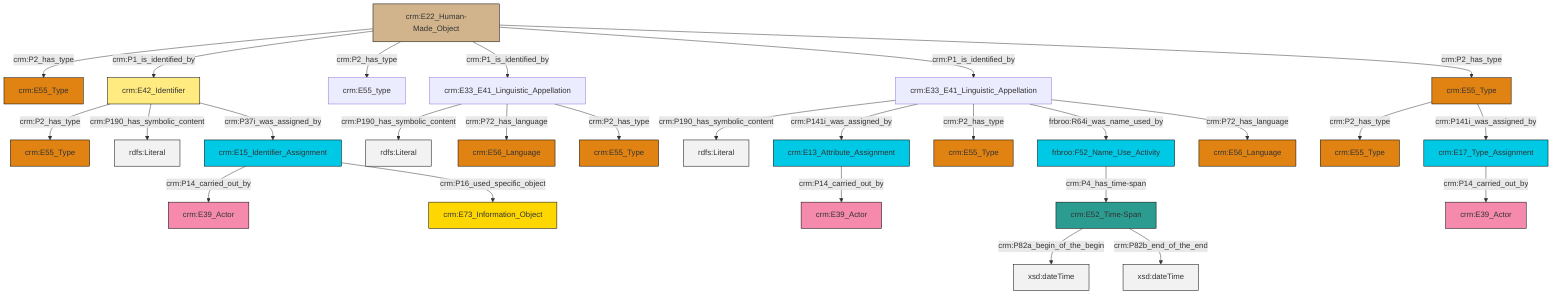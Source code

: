 graph TD
classDef Literal fill:#f2f2f2,stroke:#000000;
classDef CRM_Entity fill:#FFFFFF,stroke:#000000;
classDef Temporal_Entity fill:#00C9E6, stroke:#000000;
classDef Type fill:#E18312, stroke:#000000;
classDef Time-Span fill:#2C9C91, stroke:#000000;
classDef Appellation fill:#FFEB7F, stroke:#000000;
classDef Place fill:#008836, stroke:#000000;
classDef Persistent_Item fill:#B266B2, stroke:#000000;
classDef Conceptual_Object fill:#FFD700, stroke:#000000;
classDef Physical_Thing fill:#D2B48C, stroke:#000000;
classDef Actor fill:#f58aad, stroke:#000000;
classDef PC_Classes fill:#4ce600, stroke:#000000;
classDef Multi fill:#cccccc,stroke:#000000;

0["crm:E33_E41_Linguistic_Appellation"]:::Default -->|crm:P190_has_symbolic_content| 1[rdfs:Literal]:::Literal
2["crm:E55_Type"]:::Type -->|crm:P2_has_type| 3["crm:E55_Type"]:::Type
0["crm:E33_E41_Linguistic_Appellation"]:::Default -->|crm:P141i_was_assigned_by| 6["crm:E13_Attribute_Assignment"]:::Temporal_Entity
9["crm:E22_Human-Made_Object"]:::Physical_Thing -->|crm:P2_has_type| 10["crm:E55_Type"]:::Type
14["crm:E33_E41_Linguistic_Appellation"]:::Default -->|crm:P190_has_symbolic_content| 15[rdfs:Literal]:::Literal
0["crm:E33_E41_Linguistic_Appellation"]:::Default -->|crm:P2_has_type| 17["crm:E55_Type"]:::Type
18["crm:E42_Identifier"]:::Appellation -->|crm:P2_has_type| 19["crm:E55_Type"]:::Type
24["crm:E15_Identifier_Assignment"]:::Temporal_Entity -->|crm:P14_carried_out_by| 22["crm:E39_Actor"]:::Actor
25["frbroo:F52_Name_Use_Activity"]:::Temporal_Entity -->|crm:P4_has_time-span| 26["crm:E52_Time-Span"]:::Time-Span
9["crm:E22_Human-Made_Object"]:::Physical_Thing -->|crm:P1_is_identified_by| 18["crm:E42_Identifier"]:::Appellation
9["crm:E22_Human-Made_Object"]:::Physical_Thing -->|crm:P2_has_type| 31["crm:E55_type"]:::Default
28["crm:E17_Type_Assignment"]:::Temporal_Entity -->|crm:P14_carried_out_by| 40["crm:E39_Actor"]:::Actor
0["crm:E33_E41_Linguistic_Appellation"]:::Default -->|frbroo:R64i_was_name_used_by| 25["frbroo:F52_Name_Use_Activity"]:::Temporal_Entity
18["crm:E42_Identifier"]:::Appellation -->|crm:P190_has_symbolic_content| 41[rdfs:Literal]:::Literal
9["crm:E22_Human-Made_Object"]:::Physical_Thing -->|crm:P1_is_identified_by| 14["crm:E33_E41_Linguistic_Appellation"]:::Default
26["crm:E52_Time-Span"]:::Time-Span -->|crm:P82a_begin_of_the_begin| 42[xsd:dateTime]:::Literal
14["crm:E33_E41_Linguistic_Appellation"]:::Default -->|crm:P72_has_language| 43["crm:E56_Language"]:::Type
9["crm:E22_Human-Made_Object"]:::Physical_Thing -->|crm:P1_is_identified_by| 0["crm:E33_E41_Linguistic_Appellation"]:::Default
2["crm:E55_Type"]:::Type -->|crm:P141i_was_assigned_by| 28["crm:E17_Type_Assignment"]:::Temporal_Entity
0["crm:E33_E41_Linguistic_Appellation"]:::Default -->|crm:P72_has_language| 7["crm:E56_Language"]:::Type
14["crm:E33_E41_Linguistic_Appellation"]:::Default -->|crm:P2_has_type| 33["crm:E55_Type"]:::Type
6["crm:E13_Attribute_Assignment"]:::Temporal_Entity -->|crm:P14_carried_out_by| 12["crm:E39_Actor"]:::Actor
9["crm:E22_Human-Made_Object"]:::Physical_Thing -->|crm:P2_has_type| 2["crm:E55_Type"]:::Type
18["crm:E42_Identifier"]:::Appellation -->|crm:P37i_was_assigned_by| 24["crm:E15_Identifier_Assignment"]:::Temporal_Entity
26["crm:E52_Time-Span"]:::Time-Span -->|crm:P82b_end_of_the_end| 49[xsd:dateTime]:::Literal
24["crm:E15_Identifier_Assignment"]:::Temporal_Entity -->|crm:P16_used_specific_object| 4["crm:E73_Information_Object"]:::Conceptual_Object